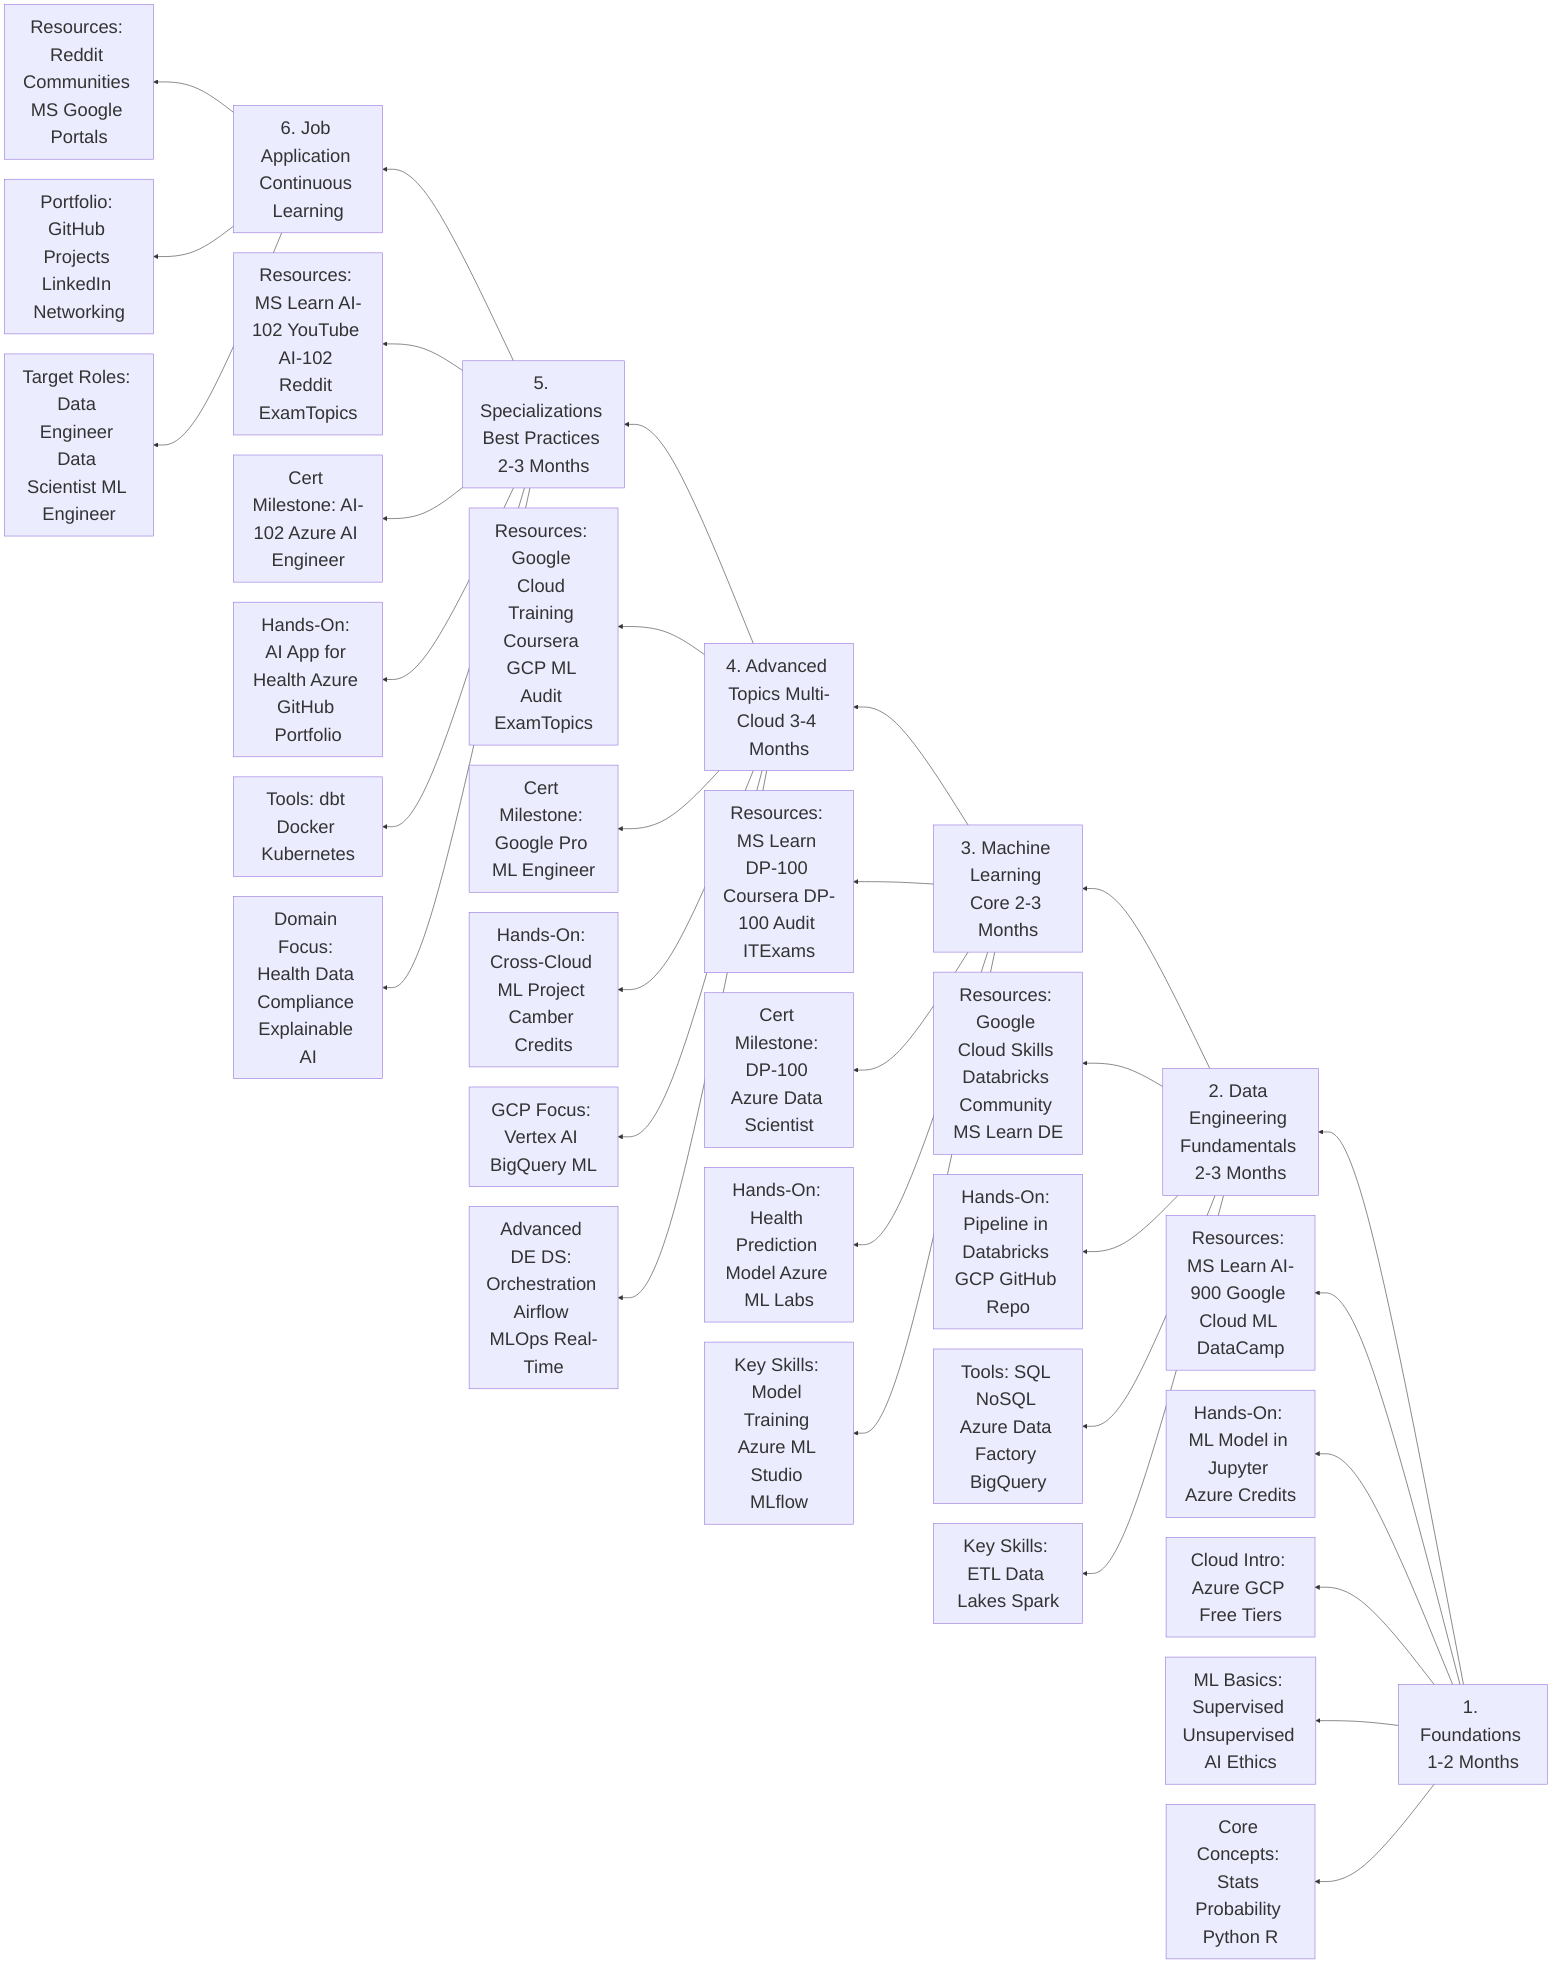 %%{init: {"flowchart": {"rankSpacing": 140, "nodeSpacing": 35}, "themeVariables": {"fontSize": "32px"}}}%%

graph RL
    A[1. Foundations 1-2 Months] --> B[2. Data Engineering Fundamentals 2-3 Months]
    B --> C[3. Machine Learning Core 2-3 Months]
    C --> D[4. Advanced Topics Multi-Cloud 3-4 Months]
    D --> E[5. Specializations Best Practices 2-3 Months]
    E --> F[6. Job Application Continuous Learning]

    %% children order reversed to produce a leftward expansion (right-to-left layout)
    A --> A5[Resources: MS Learn AI-900 Google Cloud ML DataCamp]
    A --> A4[Hands-On: ML Model in Jupyter Azure Credits]
    A --> A3[Cloud Intro: Azure GCP Free Tiers]
    A --> A2[ML Basics: Supervised Unsupervised AI Ethics]
    A --> A1[Core Concepts: Stats Probability Python R]

    B --> B4[Resources: Google Cloud Skills Databricks Community MS Learn DE]
    B --> B3[Hands-On: Pipeline in Databricks GCP GitHub Repo]
    B --> B2[Tools: SQL NoSQL Azure Data Factory BigQuery]
    B --> B1[Key Skills: ETL Data Lakes Spark]

    C --> C4[Resources: MS Learn DP-100 Coursera DP-100 Audit ITExams]
    C --> C3[Cert Milestone: DP-100 Azure Data Scientist]
    C --> C2[Hands-On: Health Prediction Model Azure ML Labs]
    C --> C1[Key Skills: Model Training Azure ML Studio MLflow]

    D --> D5[Resources: Google Cloud Training Coursera GCP ML Audit ExamTopics]
    D --> D4[Cert Milestone: Google Pro ML Engineer]
    D --> D3[Hands-On: Cross-Cloud ML Project Camber Credits]
    D --> D2[GCP Focus: Vertex AI BigQuery ML]
    D --> D1[Advanced DE DS: Orchestration Airflow MLOps Real-Time]

    E --> E5[Resources: MS Learn AI-102 YouTube AI-102 Reddit ExamTopics]
    E --> E4[Cert Milestone: AI-102 Azure AI Engineer]
    E --> E3[Hands-On: AI App for Health Azure GitHub Portfolio]
    E --> E2[Tools: dbt Docker Kubernetes]
    E --> E1[Domain Focus: Health Data Compliance Explainable AI]

    F --> F3[Resources: Reddit Communities MS Google Portals]
    F --> F2[Portfolio: GitHub Projects LinkedIn Networking]
    F --> F1[Target Roles: Data Engineer Data Scientist ML Engineer]